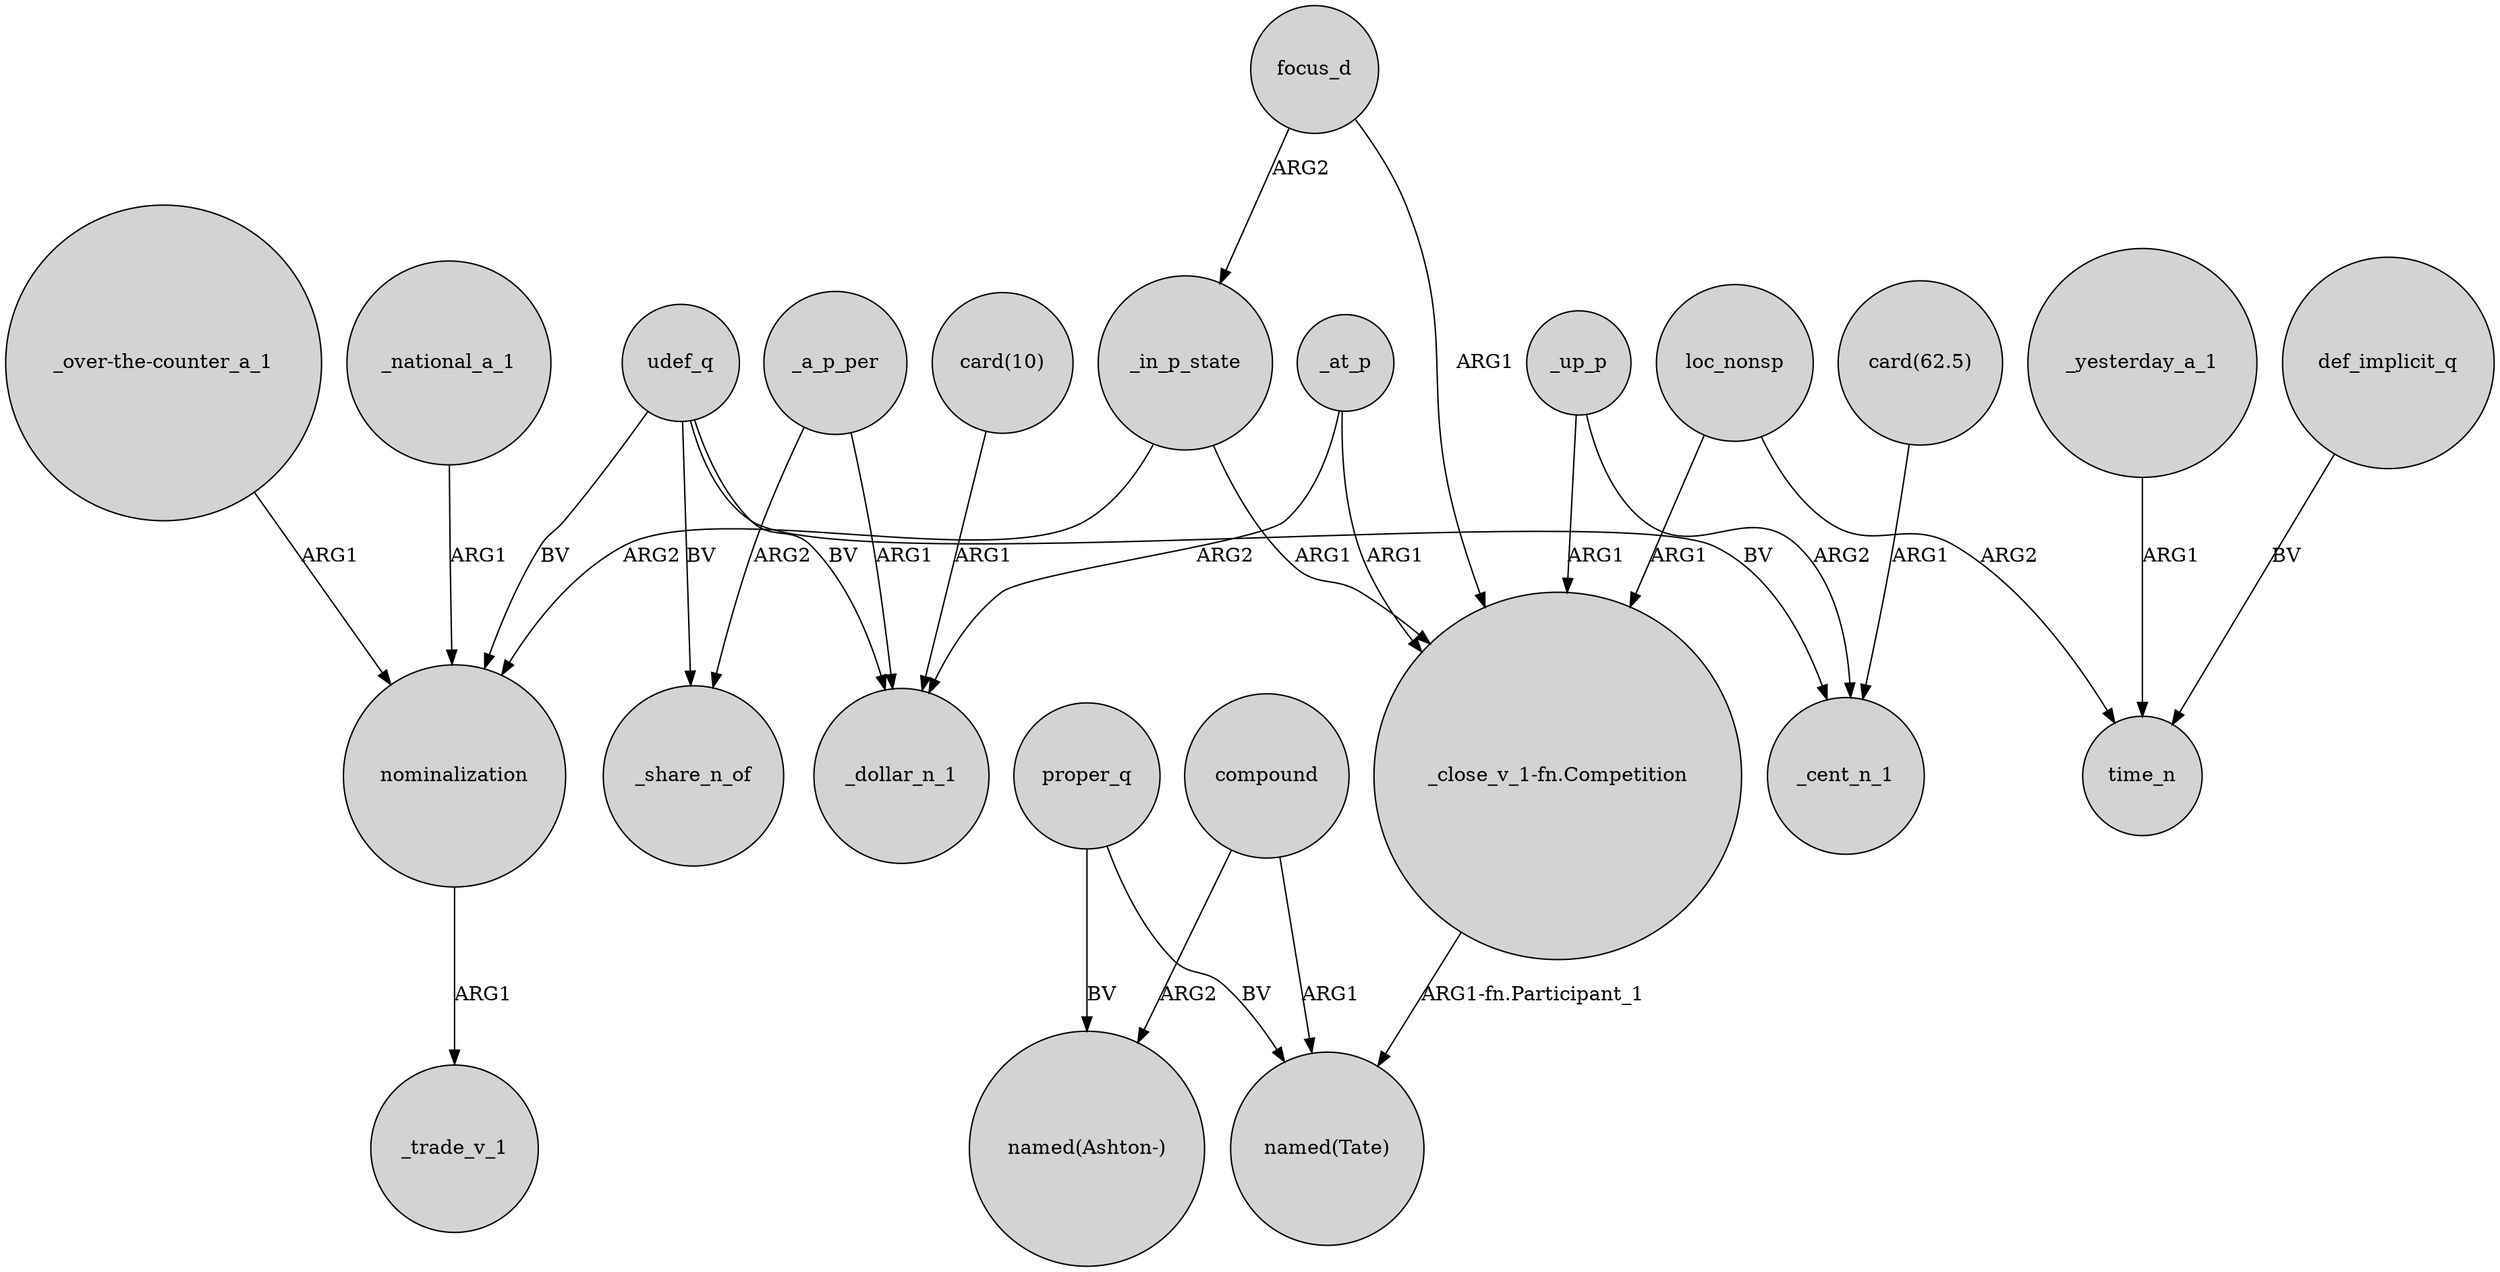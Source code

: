 digraph {
	node [shape=circle style=filled]
	_in_p_state -> nominalization [label=ARG2]
	focus_d -> _in_p_state [label=ARG2]
	"card(10)" -> _dollar_n_1 [label=ARG1]
	loc_nonsp -> "_close_v_1-fn.Competition" [label=ARG1]
	proper_q -> "named(Tate)" [label=BV]
	_at_p -> "_close_v_1-fn.Competition" [label=ARG1]
	"_over-the-counter_a_1" -> nominalization [label=ARG1]
	_up_p -> "_close_v_1-fn.Competition" [label=ARG1]
	udef_q -> nominalization [label=BV]
	_yesterday_a_1 -> time_n [label=ARG1]
	_up_p -> _cent_n_1 [label=ARG2]
	udef_q -> _cent_n_1 [label=BV]
	compound -> "named(Tate)" [label=ARG1]
	compound -> "named(Ashton-)" [label=ARG2]
	focus_d -> "_close_v_1-fn.Competition" [label=ARG1]
	_at_p -> _dollar_n_1 [label=ARG2]
	_a_p_per -> _share_n_of [label=ARG2]
	_in_p_state -> "_close_v_1-fn.Competition" [label=ARG1]
	udef_q -> _share_n_of [label=BV]
	udef_q -> _dollar_n_1 [label=BV]
	_a_p_per -> _dollar_n_1 [label=ARG1]
	proper_q -> "named(Ashton-)" [label=BV]
	"_close_v_1-fn.Competition" -> "named(Tate)" [label="ARG1-fn.Participant_1"]
	loc_nonsp -> time_n [label=ARG2]
	_national_a_1 -> nominalization [label=ARG1]
	"card(62.5)" -> _cent_n_1 [label=ARG1]
	def_implicit_q -> time_n [label=BV]
	nominalization -> _trade_v_1 [label=ARG1]
}
